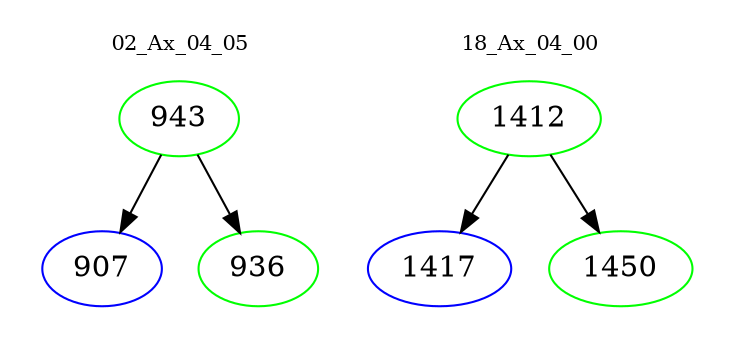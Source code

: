 digraph{
subgraph cluster_0 {
color = white
label = "02_Ax_04_05";
fontsize=10;
T0_943 [label="943", color="green"]
T0_943 -> T0_907 [color="black"]
T0_907 [label="907", color="blue"]
T0_943 -> T0_936 [color="black"]
T0_936 [label="936", color="green"]
}
subgraph cluster_1 {
color = white
label = "18_Ax_04_00";
fontsize=10;
T1_1412 [label="1412", color="green"]
T1_1412 -> T1_1417 [color="black"]
T1_1417 [label="1417", color="blue"]
T1_1412 -> T1_1450 [color="black"]
T1_1450 [label="1450", color="green"]
}
}
